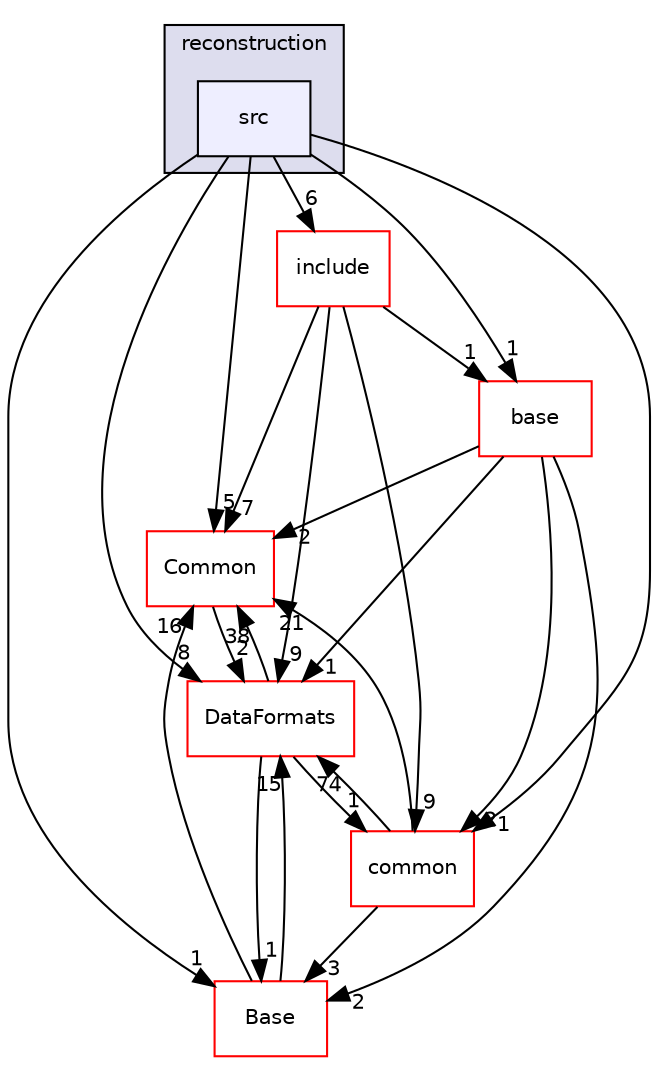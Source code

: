 digraph "/home/travis/build/AliceO2Group/AliceO2/Detectors/ITSMFT/ITS/reconstruction/src" {
  bgcolor=transparent;
  compound=true
  node [ fontsize="10", fontname="Helvetica"];
  edge [ labelfontsize="10", labelfontname="Helvetica"];
  subgraph clusterdir_5125ceb2b58f632ed0a3019fe2d5cbbc {
    graph [ bgcolor="#ddddee", pencolor="black", label="reconstruction" fontname="Helvetica", fontsize="10", URL="dir_5125ceb2b58f632ed0a3019fe2d5cbbc.html"]
  dir_912fdeb75838ec7e9173df897dc72438 [shape=box, label="src", style="filled", fillcolor="#eeeeff", pencolor="black", URL="dir_912fdeb75838ec7e9173df897dc72438.html"];
  }
  dir_eedff867f3c4e67d20b227cb6e0f96ab [shape=box label="base" color="red" URL="dir_eedff867f3c4e67d20b227cb6e0f96ab.html"];
  dir_4ab6b4cc6a7edbff49100e9123df213f [shape=box label="Common" color="red" URL="dir_4ab6b4cc6a7edbff49100e9123df213f.html"];
  dir_37c90836491b695b472bf98d1be8336b [shape=box label="Base" color="red" URL="dir_37c90836491b695b472bf98d1be8336b.html"];
  dir_85bf31a2e8d306e7598ffcb73f8df6bf [shape=box label="common" color="red" URL="dir_85bf31a2e8d306e7598ffcb73f8df6bf.html"];
  dir_a7418508cffd1c8afbbd736339058404 [shape=box label="include" color="red" URL="dir_a7418508cffd1c8afbbd736339058404.html"];
  dir_2171f7ec022c5423887b07c69b2f5b48 [shape=box label="DataFormats" color="red" URL="dir_2171f7ec022c5423887b07c69b2f5b48.html"];
  dir_eedff867f3c4e67d20b227cb6e0f96ab->dir_4ab6b4cc6a7edbff49100e9123df213f [headlabel="2", labeldistance=1.5 headhref="dir_000540_000036.html"];
  dir_eedff867f3c4e67d20b227cb6e0f96ab->dir_37c90836491b695b472bf98d1be8336b [headlabel="2", labeldistance=1.5 headhref="dir_000540_000293.html"];
  dir_eedff867f3c4e67d20b227cb6e0f96ab->dir_85bf31a2e8d306e7598ffcb73f8df6bf [headlabel="2", labeldistance=1.5 headhref="dir_000540_000072.html"];
  dir_eedff867f3c4e67d20b227cb6e0f96ab->dir_2171f7ec022c5423887b07c69b2f5b48 [headlabel="1", labeldistance=1.5 headhref="dir_000540_000090.html"];
  dir_4ab6b4cc6a7edbff49100e9123df213f->dir_2171f7ec022c5423887b07c69b2f5b48 [headlabel="2", labeldistance=1.5 headhref="dir_000036_000090.html"];
  dir_37c90836491b695b472bf98d1be8336b->dir_4ab6b4cc6a7edbff49100e9123df213f [headlabel="16", labeldistance=1.5 headhref="dir_000293_000036.html"];
  dir_37c90836491b695b472bf98d1be8336b->dir_2171f7ec022c5423887b07c69b2f5b48 [headlabel="15", labeldistance=1.5 headhref="dir_000293_000090.html"];
  dir_912fdeb75838ec7e9173df897dc72438->dir_eedff867f3c4e67d20b227cb6e0f96ab [headlabel="1", labeldistance=1.5 headhref="dir_000565_000540.html"];
  dir_912fdeb75838ec7e9173df897dc72438->dir_4ab6b4cc6a7edbff49100e9123df213f [headlabel="5", labeldistance=1.5 headhref="dir_000565_000036.html"];
  dir_912fdeb75838ec7e9173df897dc72438->dir_37c90836491b695b472bf98d1be8336b [headlabel="1", labeldistance=1.5 headhref="dir_000565_000293.html"];
  dir_912fdeb75838ec7e9173df897dc72438->dir_85bf31a2e8d306e7598ffcb73f8df6bf [headlabel="1", labeldistance=1.5 headhref="dir_000565_000072.html"];
  dir_912fdeb75838ec7e9173df897dc72438->dir_a7418508cffd1c8afbbd736339058404 [headlabel="6", labeldistance=1.5 headhref="dir_000565_000560.html"];
  dir_912fdeb75838ec7e9173df897dc72438->dir_2171f7ec022c5423887b07c69b2f5b48 [headlabel="8", labeldistance=1.5 headhref="dir_000565_000090.html"];
  dir_85bf31a2e8d306e7598ffcb73f8df6bf->dir_4ab6b4cc6a7edbff49100e9123df213f [headlabel="21", labeldistance=1.5 headhref="dir_000072_000036.html"];
  dir_85bf31a2e8d306e7598ffcb73f8df6bf->dir_37c90836491b695b472bf98d1be8336b [headlabel="3", labeldistance=1.5 headhref="dir_000072_000293.html"];
  dir_85bf31a2e8d306e7598ffcb73f8df6bf->dir_2171f7ec022c5423887b07c69b2f5b48 [headlabel="74", labeldistance=1.5 headhref="dir_000072_000090.html"];
  dir_a7418508cffd1c8afbbd736339058404->dir_eedff867f3c4e67d20b227cb6e0f96ab [headlabel="1", labeldistance=1.5 headhref="dir_000560_000540.html"];
  dir_a7418508cffd1c8afbbd736339058404->dir_4ab6b4cc6a7edbff49100e9123df213f [headlabel="7", labeldistance=1.5 headhref="dir_000560_000036.html"];
  dir_a7418508cffd1c8afbbd736339058404->dir_85bf31a2e8d306e7598ffcb73f8df6bf [headlabel="9", labeldistance=1.5 headhref="dir_000560_000072.html"];
  dir_a7418508cffd1c8afbbd736339058404->dir_2171f7ec022c5423887b07c69b2f5b48 [headlabel="9", labeldistance=1.5 headhref="dir_000560_000090.html"];
  dir_2171f7ec022c5423887b07c69b2f5b48->dir_4ab6b4cc6a7edbff49100e9123df213f [headlabel="38", labeldistance=1.5 headhref="dir_000090_000036.html"];
  dir_2171f7ec022c5423887b07c69b2f5b48->dir_37c90836491b695b472bf98d1be8336b [headlabel="1", labeldistance=1.5 headhref="dir_000090_000293.html"];
  dir_2171f7ec022c5423887b07c69b2f5b48->dir_85bf31a2e8d306e7598ffcb73f8df6bf [headlabel="1", labeldistance=1.5 headhref="dir_000090_000072.html"];
}
